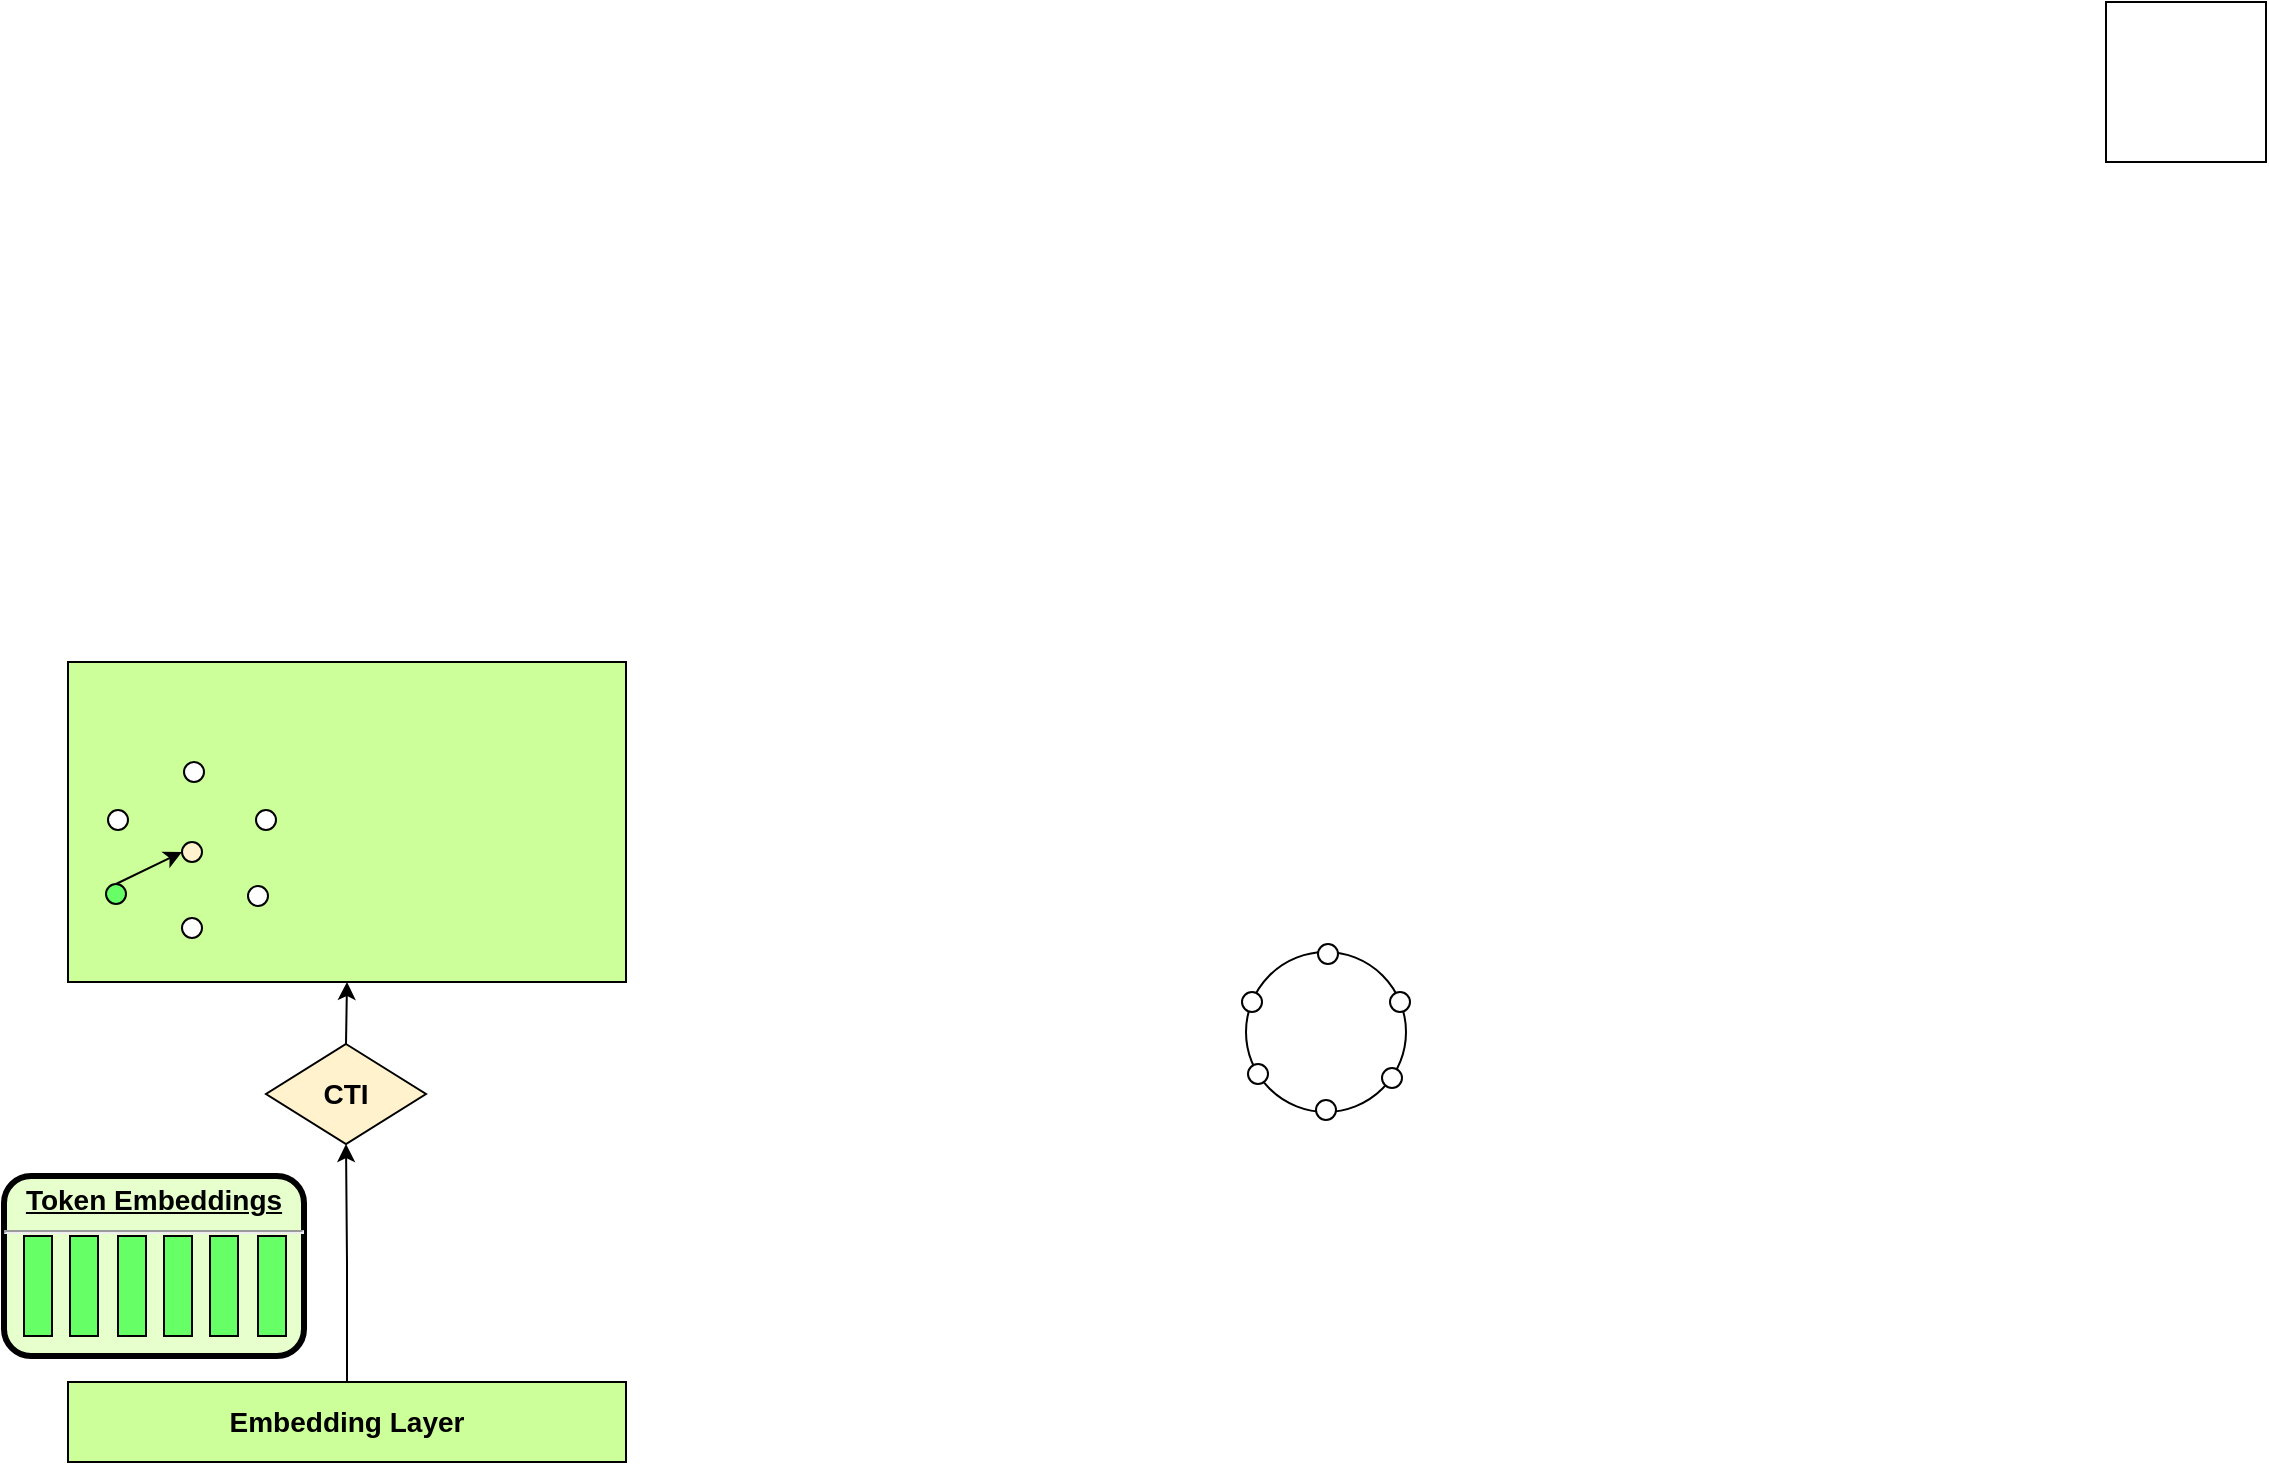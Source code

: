 <mxfile version="24.7.5">
  <diagram name="Page-1" id="c7558073-3199-34d8-9f00-42111426c3f3">
    <mxGraphModel dx="2294" dy="772" grid="1" gridSize="10" guides="1" tooltips="1" connect="1" arrows="1" fold="1" page="1" pageScale="1" pageWidth="826" pageHeight="1169" background="none" math="0" shadow="0">
      <root>
        <mxCell id="0" />
        <mxCell id="1" parent="0" />
        <mxCell id="5aqcrtUNGiSRUCBSuBSa-116" style="edgeStyle=orthogonalEdgeStyle;rounded=0;orthogonalLoop=1;jettySize=auto;html=1;entryX=0.5;entryY=1;entryDx=0;entryDy=0;" edge="1" parent="1" source="5aqcrtUNGiSRUCBSuBSa-110" target="5aqcrtUNGiSRUCBSuBSa-113">
          <mxGeometry relative="1" as="geometry" />
        </mxCell>
        <mxCell id="5aqcrtUNGiSRUCBSuBSa-110" value="&lt;b&gt;&lt;font style=&quot;font-size: 14px;&quot;&gt;Embedding Layer&lt;/font&gt;&lt;/b&gt;" style="rounded=0;whiteSpace=wrap;html=1;fillColor=#CCFF99;" vertex="1" parent="1">
          <mxGeometry x="-759" y="1080" width="279" height="40" as="geometry" />
        </mxCell>
        <mxCell id="5aqcrtUNGiSRUCBSuBSa-112" value="" style="group" vertex="1" connectable="0" parent="1">
          <mxGeometry x="-791" y="977" width="150" height="90" as="geometry" />
        </mxCell>
        <mxCell id="11" value="&lt;p style=&quot;margin: 0px; margin-top: 4px; text-align: center; text-decoration: underline;&quot;&gt;&lt;strong&gt;&lt;font style=&quot;font-size: 14px;&quot;&gt;Token Embeddings&lt;/font&gt;&lt;/strong&gt;&lt;/p&gt;&lt;hr&gt;&lt;p style=&quot;margin: 0px; margin-left: 8px;&quot;&gt;&lt;br&gt;&lt;/p&gt;" style="verticalAlign=middle;align=center;overflow=fill;fontSize=12;fontFamily=Helvetica;html=1;rounded=1;fontStyle=1;strokeWidth=3;fillColor=#E6FFCC" parent="5aqcrtUNGiSRUCBSuBSa-112" vertex="1">
          <mxGeometry width="150" height="90" as="geometry" />
        </mxCell>
        <mxCell id="5aqcrtUNGiSRUCBSuBSa-111" value="" style="group" vertex="1" connectable="0" parent="5aqcrtUNGiSRUCBSuBSa-112">
          <mxGeometry x="10" y="30" width="131" height="50" as="geometry" />
        </mxCell>
        <mxCell id="5aqcrtUNGiSRUCBSuBSa-96" value="" style="rounded=0;whiteSpace=wrap;html=1;fillColor=#66FF66;" vertex="1" parent="5aqcrtUNGiSRUCBSuBSa-111">
          <mxGeometry width="14" height="50" as="geometry" />
        </mxCell>
        <mxCell id="5aqcrtUNGiSRUCBSuBSa-97" value="" style="rounded=0;whiteSpace=wrap;html=1;fillColor=#66FF66;" vertex="1" parent="5aqcrtUNGiSRUCBSuBSa-111">
          <mxGeometry x="23" width="14" height="50" as="geometry" />
        </mxCell>
        <mxCell id="5aqcrtUNGiSRUCBSuBSa-98" value="" style="rounded=0;whiteSpace=wrap;html=1;fillColor=#66FF66;" vertex="1" parent="5aqcrtUNGiSRUCBSuBSa-111">
          <mxGeometry x="47" width="14" height="50" as="geometry" />
        </mxCell>
        <mxCell id="5aqcrtUNGiSRUCBSuBSa-99" value="" style="rounded=0;whiteSpace=wrap;html=1;fillColor=#66FF66;" vertex="1" parent="5aqcrtUNGiSRUCBSuBSa-111">
          <mxGeometry x="70" width="14" height="50" as="geometry" />
        </mxCell>
        <mxCell id="5aqcrtUNGiSRUCBSuBSa-100" value="" style="rounded=0;whiteSpace=wrap;html=1;fillColor=#66FF66;" vertex="1" parent="5aqcrtUNGiSRUCBSuBSa-111">
          <mxGeometry x="93" width="14" height="50" as="geometry" />
        </mxCell>
        <mxCell id="5aqcrtUNGiSRUCBSuBSa-101" value="" style="rounded=0;whiteSpace=wrap;html=1;fillColor=#66FF66;" vertex="1" parent="5aqcrtUNGiSRUCBSuBSa-111">
          <mxGeometry x="117" width="14" height="50" as="geometry" />
        </mxCell>
        <mxCell id="5aqcrtUNGiSRUCBSuBSa-119" style="edgeStyle=orthogonalEdgeStyle;rounded=0;orthogonalLoop=1;jettySize=auto;html=1;exitX=0.5;exitY=0;exitDx=0;exitDy=0;entryX=0.5;entryY=1;entryDx=0;entryDy=0;" edge="1" parent="1" source="5aqcrtUNGiSRUCBSuBSa-113" target="5aqcrtUNGiSRUCBSuBSa-118">
          <mxGeometry relative="1" as="geometry" />
        </mxCell>
        <mxCell id="5aqcrtUNGiSRUCBSuBSa-113" value="&lt;b&gt;&lt;font style=&quot;font-size: 14px;&quot;&gt;CTI&lt;/font&gt;&lt;/b&gt;" style="rhombus;whiteSpace=wrap;html=1;fillColor=#FFF2CC;" vertex="1" parent="1">
          <mxGeometry x="-660" y="911" width="80" height="50" as="geometry" />
        </mxCell>
        <mxCell id="5aqcrtUNGiSRUCBSuBSa-115" value="" style="whiteSpace=wrap;html=1;aspect=fixed;" vertex="1" parent="1">
          <mxGeometry x="260" y="390" width="80" height="80" as="geometry" />
        </mxCell>
        <mxCell id="5aqcrtUNGiSRUCBSuBSa-118" value="" style="rounded=0;whiteSpace=wrap;html=1;fillColor=#CCFF99;" vertex="1" parent="1">
          <mxGeometry x="-759" y="720" width="279" height="160" as="geometry" />
        </mxCell>
        <mxCell id="5aqcrtUNGiSRUCBSuBSa-133" value="" style="ellipse;whiteSpace=wrap;html=1;aspect=fixed;" vertex="1" parent="1">
          <mxGeometry x="-170" y="865" width="80" height="80" as="geometry" />
        </mxCell>
        <mxCell id="5aqcrtUNGiSRUCBSuBSa-134" value="" style="ellipse;whiteSpace=wrap;html=1;aspect=fixed;" vertex="1" parent="1">
          <mxGeometry x="-134" y="861" width="10" height="10" as="geometry" />
        </mxCell>
        <mxCell id="5aqcrtUNGiSRUCBSuBSa-135" value="" style="ellipse;whiteSpace=wrap;html=1;aspect=fixed;" vertex="1" parent="1">
          <mxGeometry x="-135" y="939" width="10" height="10" as="geometry" />
        </mxCell>
        <mxCell id="5aqcrtUNGiSRUCBSuBSa-136" value="" style="ellipse;whiteSpace=wrap;html=1;aspect=fixed;" vertex="1" parent="1">
          <mxGeometry x="-172" y="885" width="10" height="10" as="geometry" />
        </mxCell>
        <mxCell id="5aqcrtUNGiSRUCBSuBSa-137" value="" style="ellipse;whiteSpace=wrap;html=1;aspect=fixed;" vertex="1" parent="1">
          <mxGeometry x="-169" y="921" width="10" height="10" as="geometry" />
        </mxCell>
        <mxCell id="5aqcrtUNGiSRUCBSuBSa-138" value="" style="ellipse;whiteSpace=wrap;html=1;aspect=fixed;" vertex="1" parent="1">
          <mxGeometry x="-102" y="923" width="10" height="10" as="geometry" />
        </mxCell>
        <mxCell id="5aqcrtUNGiSRUCBSuBSa-139" value="" style="ellipse;whiteSpace=wrap;html=1;aspect=fixed;" vertex="1" parent="1">
          <mxGeometry x="-98" y="885" width="10" height="10" as="geometry" />
        </mxCell>
        <mxCell id="5aqcrtUNGiSRUCBSuBSa-144" value="" style="group" vertex="1" connectable="0" parent="1">
          <mxGeometry x="-740" y="770" width="85" height="88" as="geometry" />
        </mxCell>
        <mxCell id="5aqcrtUNGiSRUCBSuBSa-120" value="" style="ellipse;whiteSpace=wrap;html=1;aspect=fixed;container=0;" vertex="1" parent="5aqcrtUNGiSRUCBSuBSa-144">
          <mxGeometry x="39" width="10" height="10" as="geometry" />
        </mxCell>
        <mxCell id="5aqcrtUNGiSRUCBSuBSa-126" value="" style="ellipse;whiteSpace=wrap;html=1;aspect=fixed;container=0;" vertex="1" parent="5aqcrtUNGiSRUCBSuBSa-144">
          <mxGeometry x="38" y="78" width="10" height="10" as="geometry" />
        </mxCell>
        <mxCell id="5aqcrtUNGiSRUCBSuBSa-127" value="" style="ellipse;whiteSpace=wrap;html=1;aspect=fixed;container=0;" vertex="1" parent="5aqcrtUNGiSRUCBSuBSa-144">
          <mxGeometry x="1" y="24" width="10" height="10" as="geometry" />
        </mxCell>
        <mxCell id="5aqcrtUNGiSRUCBSuBSa-142" style="rounded=0;orthogonalLoop=1;jettySize=auto;html=1;exitX=0.5;exitY=0;exitDx=0;exitDy=0;entryX=0;entryY=0.5;entryDx=0;entryDy=0;" edge="1" parent="5aqcrtUNGiSRUCBSuBSa-144" source="5aqcrtUNGiSRUCBSuBSa-128" target="5aqcrtUNGiSRUCBSuBSa-141">
          <mxGeometry relative="1" as="geometry" />
        </mxCell>
        <mxCell id="5aqcrtUNGiSRUCBSuBSa-128" value="" style="ellipse;whiteSpace=wrap;html=1;aspect=fixed;fillColor=#66FF66;container=0;" vertex="1" parent="5aqcrtUNGiSRUCBSuBSa-144">
          <mxGeometry y="61" width="10" height="10" as="geometry" />
        </mxCell>
        <mxCell id="5aqcrtUNGiSRUCBSuBSa-129" value="" style="ellipse;whiteSpace=wrap;html=1;aspect=fixed;container=0;" vertex="1" parent="5aqcrtUNGiSRUCBSuBSa-144">
          <mxGeometry x="71" y="62" width="10" height="10" as="geometry" />
        </mxCell>
        <mxCell id="5aqcrtUNGiSRUCBSuBSa-130" value="" style="ellipse;whiteSpace=wrap;html=1;aspect=fixed;container=0;" vertex="1" parent="5aqcrtUNGiSRUCBSuBSa-144">
          <mxGeometry x="75" y="24" width="10" height="10" as="geometry" />
        </mxCell>
        <mxCell id="5aqcrtUNGiSRUCBSuBSa-141" value="" style="ellipse;whiteSpace=wrap;html=1;aspect=fixed;fillColor=#FFF2CC;container=0;" vertex="1" parent="5aqcrtUNGiSRUCBSuBSa-144">
          <mxGeometry x="38" y="40" width="10" height="10" as="geometry" />
        </mxCell>
      </root>
    </mxGraphModel>
  </diagram>
</mxfile>
